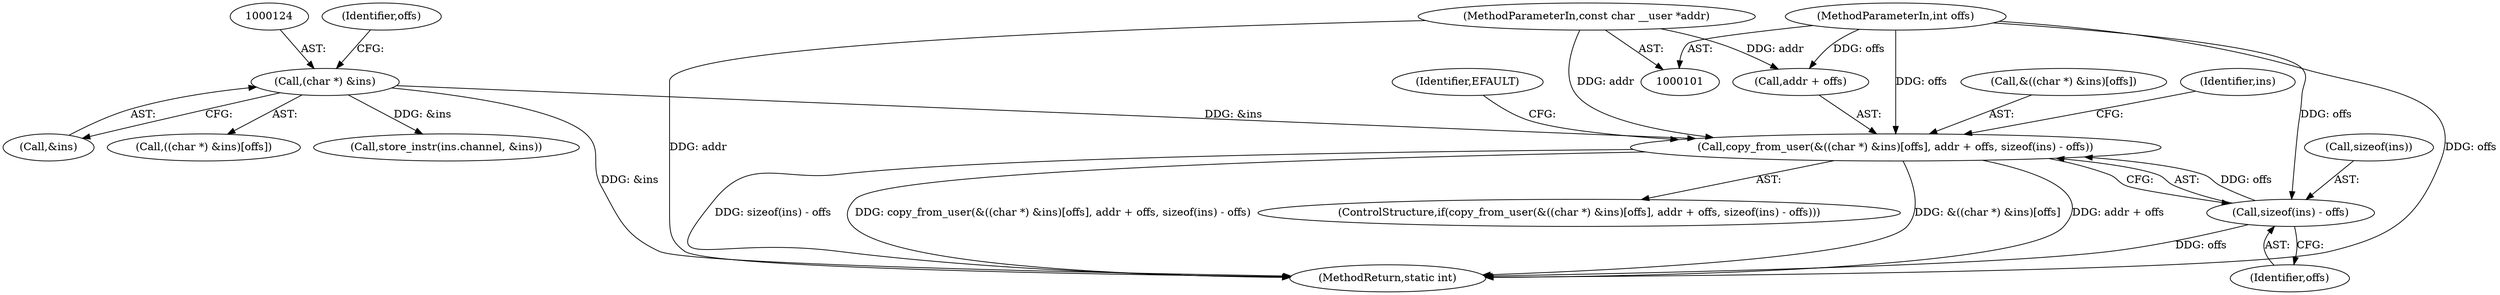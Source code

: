 digraph "1_linux_b769f49463711205d57286e64cf535ed4daf59e9_0@API" {
"1000120" [label="(Call,copy_from_user(&((char *) &ins)[offs], addr + offs, sizeof(ins) - offs))"];
"1000123" [label="(Call,(char *) &ins)"];
"1000104" [label="(MethodParameterIn,const char __user *addr)"];
"1000105" [label="(MethodParameterIn,int offs)"];
"1000131" [label="(Call,sizeof(ins) - offs)"];
"1000121" [label="(Call,&((char *) &ins)[offs])"];
"1000160" [label="(Call,store_instr(ins.channel, &ins))"];
"1000123" [label="(Call,(char *) &ins)"];
"1000166" [label="(MethodReturn,static int)"];
"1000104" [label="(MethodParameterIn,const char __user *addr)"];
"1000132" [label="(Call,sizeof(ins))"];
"1000119" [label="(ControlStructure,if(copy_from_user(&((char *) &ins)[offs], addr + offs, sizeof(ins) - offs)))"];
"1000105" [label="(MethodParameterIn,int offs)"];
"1000125" [label="(Call,&ins)"];
"1000128" [label="(Call,addr + offs)"];
"1000122" [label="(Call,((char *) &ins)[offs])"];
"1000120" [label="(Call,copy_from_user(&((char *) &ins)[offs], addr + offs, sizeof(ins) - offs))"];
"1000142" [label="(Identifier,ins)"];
"1000131" [label="(Call,sizeof(ins) - offs)"];
"1000134" [label="(Identifier,offs)"];
"1000137" [label="(Identifier,EFAULT)"];
"1000127" [label="(Identifier,offs)"];
"1000120" -> "1000119"  [label="AST: "];
"1000120" -> "1000131"  [label="CFG: "];
"1000121" -> "1000120"  [label="AST: "];
"1000128" -> "1000120"  [label="AST: "];
"1000131" -> "1000120"  [label="AST: "];
"1000137" -> "1000120"  [label="CFG: "];
"1000142" -> "1000120"  [label="CFG: "];
"1000120" -> "1000166"  [label="DDG: &((char *) &ins)[offs]"];
"1000120" -> "1000166"  [label="DDG: addr + offs"];
"1000120" -> "1000166"  [label="DDG: sizeof(ins) - offs"];
"1000120" -> "1000166"  [label="DDG: copy_from_user(&((char *) &ins)[offs], addr + offs, sizeof(ins) - offs)"];
"1000123" -> "1000120"  [label="DDG: &ins"];
"1000104" -> "1000120"  [label="DDG: addr"];
"1000105" -> "1000120"  [label="DDG: offs"];
"1000131" -> "1000120"  [label="DDG: offs"];
"1000123" -> "1000122"  [label="AST: "];
"1000123" -> "1000125"  [label="CFG: "];
"1000124" -> "1000123"  [label="AST: "];
"1000125" -> "1000123"  [label="AST: "];
"1000127" -> "1000123"  [label="CFG: "];
"1000123" -> "1000166"  [label="DDG: &ins"];
"1000123" -> "1000160"  [label="DDG: &ins"];
"1000104" -> "1000101"  [label="AST: "];
"1000104" -> "1000166"  [label="DDG: addr"];
"1000104" -> "1000128"  [label="DDG: addr"];
"1000105" -> "1000101"  [label="AST: "];
"1000105" -> "1000166"  [label="DDG: offs"];
"1000105" -> "1000128"  [label="DDG: offs"];
"1000105" -> "1000131"  [label="DDG: offs"];
"1000131" -> "1000134"  [label="CFG: "];
"1000132" -> "1000131"  [label="AST: "];
"1000134" -> "1000131"  [label="AST: "];
"1000131" -> "1000166"  [label="DDG: offs"];
}

